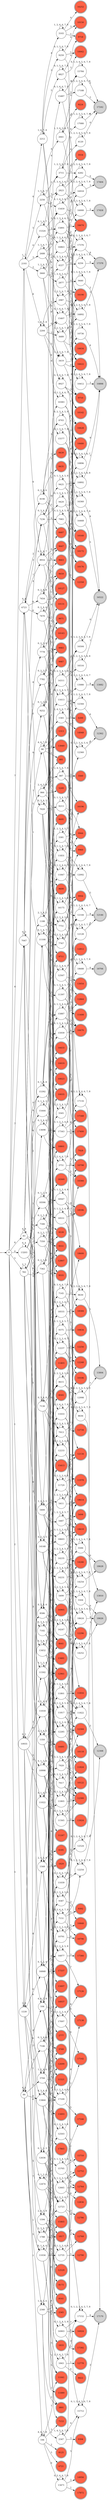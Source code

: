digraph finite_state_machine {
rankdir=LR;
size="800"
node [shape = doublecircle, style=filled, fillcolor = tomato]; 881;
node [shape = doublecircle, style=filled, fillcolor = tomato]; 1313;
node [shape = doublecircle, style=filled, fillcolor = tomato]; 1817;
node [shape = doublecircle, style=filled, fillcolor = tomato]; 1829;
node [shape = doublecircle, style=filled, fillcolor = tomato]; 1833;
node [shape = doublecircle, style=filled, fillcolor = tomato]; 2345;
node [shape = doublecircle, style=filled, fillcolor = tomato]; 2777;
node [shape = doublecircle, style=filled, fillcolor = tomato]; 3554;
node [shape = doublecircle, style=filled, fillcolor = tomato]; 3560;
node [shape = doublecircle, style=filled, fillcolor = tomato]; 3749;
node [shape = doublecircle, style=filled, fillcolor = tomato]; 3801;
node [shape = doublecircle, style=filled, fillcolor = tomato]; 5249;
node [shape = doublecircle, style=filled, fillcolor = tomato]; 5498;
node [shape = doublecircle, style=filled, fillcolor = tomato]; 6185;
node [shape = doublecircle, style=filled, fillcolor = tomato]; 6200;
node [shape = doublecircle, style=filled, fillcolor = tomato]; 6721;
node [shape = doublecircle, style=filled, fillcolor = tomato]; 7153;
node [shape = doublecircle, style=filled, fillcolor = tomato]; 7928;
node [shape = doublecircle, style=filled, fillcolor = tomato]; 8125;
node [shape = doublecircle, style=filled, fillcolor = tomato]; 8161;
node [shape = doublecircle, style=filled, fillcolor = tomato]; 8173;
node [shape = doublecircle, style=filled, fillcolor = tomato]; 8422;
node [shape = doublecircle, style=filled, fillcolor = tomato]; 8435;
node [shape = doublecircle, style=filled, fillcolor = tomato]; 8439;
node [shape = doublecircle, style=filled, fillcolor = tomato]; 8487;
node [shape = doublecircle, style=filled, fillcolor = tomato]; 8593;
node [shape = doublecircle, style=filled, fillcolor = tomato]; 8641;
node [shape = doublecircle, style=filled, fillcolor = tomato]; 9224;
node [shape = doublecircle, style=filled, fillcolor = tomato]; 9392;
node [shape = doublecircle, style=filled, fillcolor = tomato]; 9394;
node [shape = doublecircle, style=filled, fillcolor = tomato]; 9539;
node [shape = doublecircle, style=filled, fillcolor = tomato]; 9551;
node [shape = doublecircle, style=filled, fillcolor = tomato]; 9555;
node [shape = doublecircle, style=filled, fillcolor = tomato]; 9647;
node [shape = doublecircle, style=filled, fillcolor = tomato]; 9659;
node [shape = doublecircle, style=filled, fillcolor = tomato]; 9663;
node [shape = doublecircle, style=filled, fillcolor = tomato]; 9695;
node [shape = doublecircle, style=filled, fillcolor = tomato]; 9699;
node [shape = doublecircle, style=filled, fillcolor = tomato]; 9710;
node [shape = doublecircle, style=filled, fillcolor = tomato]; 9711;
node [shape = doublecircle, style=filled, fillcolor = tomato]; 9718;
node [shape = doublecircle, style=filled, fillcolor = tomato]; 9944;
node [shape = doublecircle, style=filled, fillcolor = tomato]; 9956;
node [shape = doublecircle, style=filled, fillcolor = tomato]; 9960;
node [shape = doublecircle, style=filled, fillcolor = tomato]; 9971;
node [shape = doublecircle, style=filled, fillcolor = tomato]; 9983;
node [shape = doublecircle, style=filled, fillcolor = tomato]; 9987;
node [shape = doublecircle, style=filled, fillcolor = tomato]; 10019;
node [shape = doublecircle, style=filled, fillcolor = tomato]; 10023;
node [shape = doublecircle, style=filled, fillcolor = tomato]; 10034;
node [shape = doublecircle, style=filled, fillcolor = tomato]; 10035;
node [shape = doublecircle, style=filled, fillcolor = tomato]; 10042;
node [shape = doublecircle, style=filled, fillcolor = tomato]; 10106;
node [shape = doublecircle, style=filled, fillcolor = tomato]; 10118;
node [shape = doublecircle, style=filled, fillcolor = tomato]; 10122;
node [shape = doublecircle, style=filled, fillcolor = tomato]; 10127;
node [shape = doublecircle, style=filled, fillcolor = tomato]; 10131;
node [shape = doublecircle, style=filled, fillcolor = tomato]; 10142;
node [shape = doublecircle, style=filled, fillcolor = tomato]; 10143;
node [shape = doublecircle, style=filled, fillcolor = tomato]; 10150;
node [shape = doublecircle, style=filled, fillcolor = tomato]; 10160;
node [shape = doublecircle, style=filled, fillcolor = tomato]; 10172;
node [shape = doublecircle, style=filled, fillcolor = tomato]; 10176;
node [shape = doublecircle, style=filled, fillcolor = tomato]; 10366;
node [shape = doublecircle, style=filled, fillcolor = tomato]; 10628;
node [shape = doublecircle, style=filled, fillcolor = tomato]; 10680;
node [shape = doublecircle, style=filled, fillcolor = tomato]; 10796;
node [shape = doublecircle, style=filled, fillcolor = tomato]; 10798;
node [shape = doublecircle, style=filled, fillcolor = tomato]; 10834;
node [shape = doublecircle, style=filled, fillcolor = tomato]; 10848;
node [shape = doublecircle, style=filled, fillcolor = lightgray]; 10898;
node [shape = doublecircle, style=filled, fillcolor = tomato]; 11041;
node [shape = doublecircle, style=filled, fillcolor = tomato]; 11089;
node [shape = doublecircle, style=filled, fillcolor = tomato]; 11247;
node [shape = doublecircle, style=filled, fillcolor = tomato]; 11403;
node [shape = doublecircle, style=filled, fillcolor = tomato]; 11408;
node [shape = doublecircle, style=filled, fillcolor = tomato]; 11521;
node [shape = doublecircle, style=filled, fillcolor = tomato]; 11816;
node [shape = doublecircle, style=filled, fillcolor = tomato]; 11824;
node [shape = doublecircle, style=filled, fillcolor = tomato]; 11978;
node [shape = doublecircle, style=filled, fillcolor = tomato]; 12134;
node [shape = doublecircle, style=filled, fillcolor = lightgray]; 12146;
node [shape = doublecircle, style=filled, fillcolor = tomato]; 12248;
node [shape = doublecircle, style=filled, fillcolor = tomato]; 12256;
node [shape = doublecircle, style=filled, fillcolor = tomato]; 12296;
node [shape = doublecircle, style=filled, fillcolor = tomato]; 12300;
node [shape = doublecircle, style=filled, fillcolor = tomato]; 12304;
node [shape = doublecircle, style=filled, fillcolor = lightgray]; 12308;
node [shape = doublecircle, style=filled, fillcolor = tomato]; 12358;
node [shape = doublecircle, style=filled, fillcolor = lightgray]; 12362;
node [shape = doublecircle, style=filled, fillcolor = tomato]; 12529;
node [shape = doublecircle, style=filled, fillcolor = tomato]; 12699;
node [shape = doublecircle, style=filled, fillcolor = tomato]; 12734;
node [shape = doublecircle, style=filled, fillcolor = tomato]; 12752;
node [shape = doublecircle, style=filled, fillcolor = tomato]; 12764;
node [shape = doublecircle, style=filled, fillcolor = tomato]; 12768;
node [shape = doublecircle, style=filled, fillcolor = tomato]; 12778;
node [shape = doublecircle, style=filled, fillcolor = tomato]; 12786;
node [shape = doublecircle, style=filled, fillcolor = tomato]; 12790;
node [shape = doublecircle, style=filled, fillcolor = tomato]; 12807;
node [shape = doublecircle, style=filled, fillcolor = tomato]; 12812;
node [shape = doublecircle, style=filled, fillcolor = tomato]; 12836;
node [shape = doublecircle, style=filled, fillcolor = tomato]; 12864;
node [shape = doublecircle, style=filled, fillcolor = tomato]; 12961;
node [shape = doublecircle, style=filled, fillcolor = lightgray]; 13004;
node [shape = doublecircle, style=filled, fillcolor = lightgray]; 13010;
node [shape = doublecircle, style=filled, fillcolor = tomato]; 13024;
node [shape = doublecircle, style=filled, fillcolor = tomato]; 13054;
node [shape = doublecircle, style=filled, fillcolor = lightgray]; 13082;
node [shape = doublecircle, style=filled, fillcolor = tomato]; 13481;
node [shape = doublecircle, style=filled, fillcolor = tomato]; 13493;
node [shape = doublecircle, style=filled, fillcolor = tomato]; 13497;
node [shape = doublecircle, style=filled, fillcolor = tomato]; 13949;
node [shape = doublecircle, style=filled, fillcolor = tomato]; 14246;
node [shape = doublecircle, style=filled, fillcolor = tomato]; 14433;
node [shape = doublecircle, style=filled, fillcolor = tomato]; 14481;
node [shape = doublecircle, style=filled, fillcolor = tomato]; 14937;
node [shape = doublecircle, style=filled, fillcolor = tomato]; 14948;
node [shape = doublecircle, style=filled, fillcolor = tomato]; 14956;
node [shape = doublecircle, style=filled, fillcolor = tomato]; 15413;
node [shape = doublecircle, style=filled, fillcolor = tomato]; 15465;
node [shape = doublecircle, style=filled, fillcolor = tomato]; 15710;
node [shape = doublecircle, style=filled, fillcolor = tomato]; 16190;
node [shape = doublecircle, style=filled, fillcolor = tomato]; 16196;
node [shape = doublecircle, style=filled, fillcolor = tomato]; 16252;
node [shape = doublecircle, style=filled, fillcolor = lightgray]; 16522;
node [shape = doublecircle, style=filled, fillcolor = tomato]; 16622;
node [shape = doublecircle, style=filled, fillcolor = tomato]; 16670;
node [shape = doublecircle, style=filled, fillcolor = tomato]; 16674;
node [shape = doublecircle, style=filled, fillcolor = tomato]; 16905;
node [shape = doublecircle, style=filled, fillcolor = tomato]; 16924;
node [shape = doublecircle, style=filled, fillcolor = tomato]; 17126;
node [shape = doublecircle, style=filled, fillcolor = tomato]; 17138;
node [shape = doublecircle, style=filled, fillcolor = tomato]; 17142;
node [shape = doublecircle, style=filled, fillcolor = tomato]; 17166;
node [shape = doublecircle, style=filled, fillcolor = lightgray]; 17170;
node [shape = doublecircle, style=filled, fillcolor = lightgray]; 17242;
node [shape = doublecircle, style=filled, fillcolor = tomato]; 17337;
node [shape = doublecircle, style=filled, fillcolor = tomato]; 17348;
node [shape = doublecircle, style=filled, fillcolor = tomato]; 17366;
node [shape = doublecircle, style=filled, fillcolor = lightgray]; 17378;
node [shape = doublecircle, style=filled, fillcolor = tomato]; 17392;
node [shape = doublecircle, style=filled, fillcolor = tomato]; 17400;
node [shape = doublecircle, style=filled, fillcolor = lightgray]; 17404;
node [shape = doublecircle, style=filled, fillcolor = lightgray]; 17458;
node [shape = doublecircle, style=filled, fillcolor = tomato]; 17865;
node [shape = doublecircle, style=filled, fillcolor = tomato]; 17872;
node [shape = doublecircle, style=filled, fillcolor = tomato]; 18369;
node [shape = doublecircle, style=filled, fillcolor = tomato]; 18584;
node [shape = doublecircle, style=filled, fillcolor = tomato]; 18596;
node [shape = doublecircle, style=filled, fillcolor = tomato]; 18600;
node [shape = doublecircle, style=filled, fillcolor = tomato]; 18614;
node [shape = doublecircle, style=filled, fillcolor = tomato]; 18618;
node [shape = doublecircle, style=filled, fillcolor = lightgray]; 18626;
node [shape = doublecircle, style=filled, fillcolor = lightgray]; 18628;
node [shape = doublecircle, style=filled, fillcolor = lightgray]; 18706;
node [shape = doublecircle, style=filled, fillcolor = tomato]; 18801;
node [shape = point ]; qi;
node [shape = circle style=filled, fillcolor = white];
qi -> 0;
0 -> 13203 [ label = "0" ];
0 -> 10935 [ label = "1" ];
0 -> 1539 [ label = "2" ];
0 -> 7047 [ label = "3" ];
0 -> 6723 [ label = "4" ];
0 -> 783 [ label = "5" ];
0 -> 99 [ label = "6" ];
0 -> 2193 [ label = "7" ];
0 -> 83 [ label = "8" ];
83 -> 15392 [ label = "0" ];
83 -> 11018 [ label = "1" ];
83 -> 1568 [ label = "2" ];
83 -> 7130 [ label = "3" ];
83 -> 866 [ label = "5" ];
83 -> 104 [ label = "6" ];
83 -> 98 [ label = "7" ];
98 -> 13949 [ label = "0" ];
98 -> 11033 [ label = "1" ];
98 -> 1583 [ label = "2" ];
98 -> 1313 [ label = "3" ];
98 -> 881 [ label = "5" ];
99 -> 13464 [ label = "0" ];
99 -> 11034 [ label = "1" ];
99 -> 3744 [ label = "2" ];
99 -> 7146 [ label = "3" ];
99 -> 2340 [ label = "5" ];
99 -> 106 [ label = "7" ];
99 -> 104 [ label = "8" ];
104 -> 15413 [ label = "0" ];
104 -> 11039 [ label = "1" ];
104 -> 3749 [ label = "2" ];
104 -> 2777 [ label = "3" ];
104 -> 2345 [ label = "5" ];
106 -> 13471 [ label = "0" ];
106 -> 11041 [ label = "1" ];
106 -> 8125 [ label = "2" ];
106 -> 7153 [ label = "3" ];
106 -> 6721 [ label = "5" ];
783 -> 14148 [ label = "0" ];
783 -> 5400 [ label = "1" ];
783 -> 1350 [ label = "3" ];
783 -> 1188 [ label = "4" ];
783 -> 7362 [ label = "6" ];
783 -> 7350 [ label = "7" ];
783 -> 7346 [ label = "8" ];
866 -> 16175 [ label = "0" ];
866 -> 5249 [ label = "1" ];
866 -> 7913 [ label = "3" ];
866 -> 887 [ label = "6" ];
866 -> 881 [ label = "7" ];
887 -> 16196 [ label = "0" ];
887 -> 11822 [ label = "1" ];
887 -> 3560 [ label = "3" ];
1188 -> 14311 [ label = "0" ];
1188 -> 5565 [ label = "1" ];
1188 -> 7767 [ label = "6" ];
1188 -> 3381 [ label = "7" ];
1188 -> 7751 [ label = "8" ];
1350 -> 14481 [ label = "0" ];
1350 -> 12285 [ label = "1" ];
1350 -> 7929 [ label = "6" ];
1350 -> 7917 [ label = "7" ];
1350 -> 7913 [ label = "8" ];
1539 -> 16848 [ label = "0" ];
1539 -> 12474 [ label = "1" ];
1539 -> 8586 [ label = "3" ];
1539 -> 1594 [ label = "5" ];
1539 -> 3744 [ label = "6" ];
1539 -> 1788 [ label = "7" ];
1539 -> 1568 [ label = "8" ];
1568 -> 16877 [ label = "0" ];
1568 -> 6185 [ label = "1" ];
1568 -> 8615 [ label = "3" ];
1568 -> 1829 [ label = "6" ];
1568 -> 1817 [ label = "7" ];
1583 -> 14948 [ label = "0" ];
1583 -> 6200 [ label = "1" ];
1583 -> 8630 [ label = "3" ];
1594 -> 16903 [ label = "0" ];
1594 -> 12529 [ label = "1" ];
1594 -> 8641 [ label = "3" ];
1594 -> 8173 [ label = "6" ];
1594 -> 8161 [ label = "7" ];
1788 -> 14937 [ label = "0" ];
1788 -> 12723 [ label = "1" ];
1788 -> 1843 [ label = "5" ];
1788 -> 1833 [ label = "6" ];
1788 -> 1817 [ label = "8" ];
1843 -> 17152 [ label = "0" ];
1843 -> 12778 [ label = "1" ];
1843 -> 8422 [ label = "6" ];
2193 -> 15324 [ label = "0" ];
2193 -> 3660 [ label = "2" ];
2193 -> 2688 [ label = "3" ];
2193 -> 8916 [ label = "4" ];
2193 -> 2256 [ label = "5" ];
2193 -> 2212 [ label = "6" ];
2193 -> 2204 [ label = "8" ];
2204 -> 15407 [ label = "0" ];
2204 -> 3689 [ label = "2" ];
2204 -> 3419 [ label = "3" ];
2204 -> 8927 [ label = "4" ];
2204 -> 2987 [ label = "5" ];
2212 -> 15577 [ label = "0" ];
2212 -> 3751 [ label = "2" ];
2212 -> 9259 [ label = "3" ];
2212 -> 3103 [ label = "4" ];
2212 -> 8827 [ label = "5" ];
2256 -> 15459 [ label = "0" ];
2256 -> 3715 [ label = "2" ];
2256 -> 2823 [ label = "3" ];
2256 -> 2661 [ label = "4" ];
2256 -> 2987 [ label = "8" ];
2340 -> 15465 [ label = "0" ];
2340 -> 3801 [ label = "2" ];
2340 -> 9387 [ label = "3" ];
2340 -> 2347 [ label = "7" ];
2340 -> 2345 [ label = "8" ];
2347 -> 15712 [ label = "0" ];
2347 -> 10366 [ label = "2" ];
2347 -> 9394 [ label = "3" ];
2661 -> 15784 [ label = "0" ];
2661 -> 10680 [ label = "2" ];
2661 -> 9224 [ label = "8" ];
2688 -> 15891 [ label = "0" ];
2688 -> 4227 [ label = "2" ];
2688 -> 2877 [ label = "4" ];
2688 -> 2823 [ label = "5" ];
2688 -> 3419 [ label = "8" ];
2823 -> 16674 [ label = "0" ];
2823 -> 4282 [ label = "2" ];
2823 -> 3554 [ label = "8" ];
2877 -> 16000 [ label = "0" ];
2877 -> 10896 [ label = "2" ];
2877 -> 9440 [ label = "8" ];
2987 -> 16190 [ label = "0" ];
2987 -> 10034 [ label = "3" ];
2987 -> 9710 [ label = "4" ];
3103 -> 16252 [ label = "0" ];
3103 -> 10150 [ label = "3" ];
3103 -> 9718 [ label = "5" ];
3381 -> 16504 [ label = "0" ];
3381 -> 9960 [ label = "6" ];
3381 -> 9944 [ label = "8" ];
3419 -> 16622 [ label = "0" ];
3419 -> 10142 [ label = "4" ];
3419 -> 10034 [ label = "5" ];
3660 -> 16863 [ label = "0" ];
3660 -> 4227 [ label = "3" ];
3660 -> 10383 [ label = "4" ];
3660 -> 3715 [ label = "5" ];
3660 -> 3689 [ label = "8" ];
3689 -> 16892 [ label = "0" ];
3689 -> 10736 [ label = "3" ];
3689 -> 10412 [ label = "4" ];
3715 -> 17080 [ label = "0" ];
3715 -> 4282 [ label = "3" ];
3715 -> 4120 [ label = "4" ];
3744 -> 17109 [ label = "0" ];
3744 -> 10791 [ label = "3" ];
3744 -> 3801 [ label = "5" ];
3744 -> 3751 [ label = "7" ];
3744 -> 3749 [ label = "8" ];
3751 -> 17116 [ label = "0" ];
3751 -> 10798 [ label = "3" ];
3751 -> 10366 [ label = "5" ];
4120 -> 17242 [ label = "0" ];
4227 -> 17376 [ label = "0" ];
4227 -> 4282 [ label = "5" ];
4227 -> 4256 [ label = "8" ];
4256 -> 17378 [ label = "0" ];
4282 -> 17404 [ label = "0" ];
5400 -> 18603 [ label = "0" ];
5400 -> 5565 [ label = "4" ];
5400 -> 5499 [ label = "6" ];
5400 -> 5487 [ label = "7" ];
5400 -> 5411 [ label = "8" ];
5411 -> 18614 [ label = "0" ];
5411 -> 12134 [ label = "4" ];
5411 -> 11978 [ label = "7" ];
5487 -> 18618 [ label = "0" ];
5487 -> 5506 [ label = "6" ];
5487 -> 5498 [ label = "8" ];
5499 -> 18624 [ label = "0" ];
5499 -> 5506 [ label = "7" ];
5499 -> 5504 [ label = "8" ];
5504 -> 18626 [ label = "0" ];
5506 -> 18628 [ label = "0" ];
5565 -> 18688 [ label = "0" ];
5565 -> 12144 [ label = "6" ];
5565 -> 12128 [ label = "8" ];
6723 -> 11100 [ label = "1" ];
6723 -> 8190 [ label = "2" ];
6723 -> 7236 [ label = "3" ];
6723 -> 7020 [ label = "5" ];
6723 -> 7470 [ label = "6" ];
6723 -> 8916 [ label = "7" ];
6723 -> 7454 [ label = "8" ];
7020 -> 11403 [ label = "1" ];
7020 -> 8487 [ label = "2" ];
7020 -> 7767 [ label = "6" ];
7020 -> 9213 [ label = "7" ];
7020 -> 7751 [ label = "8" ];
7047 -> 11502 [ label = "1" ];
7047 -> 8586 [ label = "2" ];
7047 -> 7236 [ label = "4" ];
7047 -> 7182 [ label = "5" ];
7047 -> 9252 [ label = "6" ];
7047 -> 7782 [ label = "7" ];
7047 -> 7778 [ label = "8" ];
7130 -> 12233 [ label = "1" ];
7130 -> 8615 [ label = "2" ];
7130 -> 7913 [ label = "5" ];
7130 -> 7151 [ label = "6" ];
7130 -> 7145 [ label = "7" ];
7145 -> 12248 [ label = "1" ];
7145 -> 8630 [ label = "2" ];
7145 -> 7928 [ label = "5" ];
7146 -> 11521 [ label = "1" ];
7146 -> 10791 [ label = "2" ];
7146 -> 9387 [ label = "5" ];
7146 -> 7153 [ label = "7" ];
7146 -> 7151 [ label = "8" ];
7151 -> 12254 [ label = "1" ];
7151 -> 10796 [ label = "2" ];
7151 -> 9392 [ label = "5" ];
7182 -> 12285 [ label = "1" ];
7182 -> 8641 [ label = "2" ];
7182 -> 9387 [ label = "6" ];
7182 -> 9375 [ label = "7" ];
7182 -> 7913 [ label = "8" ];
7236 -> 11613 [ label = "1" ];
7236 -> 8703 [ label = "2" ];
7236 -> 7983 [ label = "6" ];
7236 -> 9429 [ label = "7" ];
7236 -> 9425 [ label = "8" ];
7346 -> 11729 [ label = "1" ];
7346 -> 10019 [ label = "3" ];
7346 -> 9695 [ label = "4" ];
7346 -> 9551 [ label = "6" ];
7346 -> 9539 [ label = "7" ];
7350 -> 11805 [ label = "1" ];
7350 -> 10023 [ label = "3" ];
7350 -> 9699 [ label = "4" ];
7350 -> 9555 [ label = "6" ];
7350 -> 9539 [ label = "8" ];
7362 -> 11817 [ label = "1" ];
7362 -> 10035 [ label = "3" ];
7362 -> 9711 [ label = "4" ];
7362 -> 9555 [ label = "7" ];
7362 -> 9551 [ label = "8" ];
7454 -> 11831 [ label = "1" ];
7454 -> 10127 [ label = "3" ];
7454 -> 9695 [ label = "5" ];
7454 -> 9659 [ label = "6" ];
7454 -> 9647 [ label = "7" ];
7470 -> 11847 [ label = "1" ];
7470 -> 10143 [ label = "3" ];
7470 -> 9711 [ label = "5" ];
7470 -> 9663 [ label = "7" ];
7470 -> 9659 [ label = "8" ];
7751 -> 12134 [ label = "1" ];
7751 -> 9956 [ label = "6" ];
7751 -> 9944 [ label = "7" ];
7767 -> 12144 [ label = "1" ];
7767 -> 9960 [ label = "7" ];
7767 -> 9956 [ label = "8" ];
7778 -> 12233 [ label = "1" ];
7778 -> 10127 [ label = "4" ];
7778 -> 10019 [ label = "5" ];
7778 -> 9983 [ label = "6" ];
7778 -> 9971 [ label = "7" ];
7782 -> 12237 [ label = "1" ];
7782 -> 10131 [ label = "4" ];
7782 -> 10023 [ label = "5" ];
7782 -> 9987 [ label = "6" ];
7782 -> 9971 [ label = "8" ];
7913 -> 12296 [ label = "1" ];
7913 -> 10118 [ label = "6" ];
7913 -> 10106 [ label = "7" ];
7917 -> 12300 [ label = "1" ];
7917 -> 10122 [ label = "6" ];
7917 -> 10106 [ label = "8" ];
7929 -> 12304 [ label = "1" ];
7929 -> 10122 [ label = "7" ];
7929 -> 10118 [ label = "8" ];
7983 -> 12358 [ label = "1" ];
7983 -> 10176 [ label = "7" ];
7983 -> 10172 [ label = "8" ];
8190 -> 12807 [ label = "1" ];
8190 -> 8703 [ label = "3" ];
8190 -> 8487 [ label = "5" ];
8190 -> 8439 [ label = "7" ];
8190 -> 8435 [ label = "8" ];
8586 -> 12961 [ label = "1" ];
8586 -> 8641 [ label = "5" ];
8586 -> 10791 [ label = "6" ];
8586 -> 8593 [ label = "7" ];
8586 -> 8615 [ label = "8" ];
8615 -> 12998 [ label = "1" ];
8615 -> 8636 [ label = "6" ];
8615 -> 8630 [ label = "7" ];
8630 -> 13004 [ label = "1" ];
8636 -> 13010 [ label = "1" ];
8703 -> 13080 [ label = "1" ];
8703 -> 10896 [ label = "7" ];
8703 -> 10892 [ label = "8" ];
8827 -> 10366 [ label = "2" ];
8827 -> 10042 [ label = "3" ];
8827 -> 9718 [ label = "4" ];
8916 -> 10383 [ label = "2" ];
8916 -> 10131 [ label = "3" ];
8916 -> 9699 [ label = "5" ];
8916 -> 9663 [ label = "6" ];
8916 -> 9647 [ label = "8" ];
8927 -> 10628 [ label = "2" ];
8927 -> 10142 [ label = "3" ];
8927 -> 9710 [ label = "5" ];
9213 -> 10680 [ label = "2" ];
9213 -> 9960 [ label = "6" ];
9213 -> 9944 [ label = "8" ];
9252 -> 10791 [ label = "2" ];
9252 -> 10143 [ label = "4" ];
9252 -> 10035 [ label = "5" ];
9252 -> 9987 [ label = "7" ];
9252 -> 9983 [ label = "8" ];
9259 -> 10798 [ label = "2" ];
9259 -> 10150 [ label = "4" ];
9259 -> 10042 [ label = "5" ];
9375 -> 10834 [ label = "2" ];
9375 -> 10122 [ label = "6" ];
9375 -> 10106 [ label = "8" ];
9387 -> 10848 [ label = "2" ];
9387 -> 10122 [ label = "7" ];
9387 -> 10118 [ label = "8" ];
9425 -> 10892 [ label = "2" ];
9425 -> 10172 [ label = "6" ];
9425 -> 10160 [ label = "7" ];
9429 -> 10896 [ label = "2" ];
9429 -> 10176 [ label = "6" ];
9429 -> 10160 [ label = "8" ];
9440 -> 10898 [ label = "2" ];
10383 -> 10896 [ label = "3" ];
10383 -> 10680 [ label = "5" ];
10383 -> 10628 [ label = "8" ];
10412 -> 10898 [ label = "3" ];
10736 -> 10898 [ label = "4" ];
10791 -> 10848 [ label = "5" ];
10791 -> 10798 [ label = "7" ];
10791 -> 10796 [ label = "8" ];
10892 -> 10898 [ label = "7" ];
10896 -> 10898 [ label = "8" ];
10935 -> 12636 [ label = "2" ];
10935 -> 11502 [ label = "3" ];
10935 -> 11100 [ label = "4" ];
10935 -> 10998 [ label = "5" ];
10935 -> 11034 [ label = "6" ];
10935 -> 11022 [ label = "7" ];
10935 -> 11018 [ label = "8" ];
10998 -> 12699 [ label = "2" ];
10998 -> 11565 [ label = "3" ];
10998 -> 11403 [ label = "4" ];
10998 -> 11247 [ label = "7" ];
10998 -> 11729 [ label = "8" ];
11018 -> 12503 [ label = "2" ];
11018 -> 12233 [ label = "3" ];
11018 -> 11801 [ label = "5" ];
11018 -> 11039 [ label = "6" ];
11018 -> 11033 [ label = "7" ];
11022 -> 12723 [ label = "2" ];
11022 -> 12237 [ label = "3" ];
11022 -> 11805 [ label = "5" ];
11022 -> 11041 [ label = "6" ];
11022 -> 11033 [ label = "8" ];
11033 -> 12734 [ label = "2" ];
11033 -> 12248 [ label = "3" ];
11033 -> 11816 [ label = "5" ];
11034 -> 12735 [ label = "2" ];
11034 -> 11521 [ label = "3" ];
11034 -> 11089 [ label = "5" ];
11034 -> 11041 [ label = "7" ];
11034 -> 11039 [ label = "8" ];
11039 -> 12524 [ label = "2" ];
11039 -> 12254 [ label = "3" ];
11039 -> 11822 [ label = "5" ];
11100 -> 12567 [ label = "2" ];
11100 -> 11613 [ label = "3" ];
11100 -> 11397 [ label = "5" ];
11100 -> 11847 [ label = "6" ];
11100 -> 11831 [ label = "8" ];
11397 -> 12864 [ label = "2" ];
11397 -> 12144 [ label = "6" ];
11397 -> 11408 [ label = "8" ];
11502 -> 12961 [ label = "2" ];
11502 -> 12285 [ label = "5" ];
11502 -> 11521 [ label = "6" ];
11502 -> 12237 [ label = "7" ];
11502 -> 12233 [ label = "8" ];
11565 -> 13024 [ label = "2" ];
11565 -> 12300 [ label = "7" ];
11565 -> 12296 [ label = "8" ];
11613 -> 13080 [ label = "2" ];
11613 -> 12360 [ label = "6" ];
11613 -> 12344 [ label = "8" ];
11729 -> 12296 [ label = "3" ];
11729 -> 12134 [ label = "4" ];
11729 -> 11978 [ label = "7" ];
11801 -> 12296 [ label = "3" ];
11801 -> 11822 [ label = "6" ];
11801 -> 11816 [ label = "7" ];
11805 -> 12300 [ label = "3" ];
11805 -> 11824 [ label = "6" ];
11805 -> 11816 [ label = "8" ];
11817 -> 12304 [ label = "3" ];
11817 -> 11824 [ label = "7" ];
11817 -> 11822 [ label = "8" ];
11822 -> 12308 [ label = "3" ];
11831 -> 12344 [ label = "3" ];
11831 -> 12128 [ label = "5" ];
11831 -> 12092 [ label = "6" ];
11847 -> 12360 [ label = "3" ];
11847 -> 12144 [ label = "5" ];
11847 -> 12092 [ label = "8" ];
12092 -> 12146 [ label = "5" ];
12128 -> 12146 [ label = "6" ];
12144 -> 12146 [ label = "8" ];
12233 -> 12296 [ label = "5" ];
12233 -> 12254 [ label = "6" ];
12233 -> 12248 [ label = "7" ];
12237 -> 12300 [ label = "5" ];
12237 -> 12256 [ label = "6" ];
12237 -> 12248 [ label = "8" ];
12254 -> 12308 [ label = "5" ];
12285 -> 12304 [ label = "6" ];
12285 -> 12300 [ label = "7" ];
12285 -> 12296 [ label = "8" ];
12344 -> 12362 [ label = "6" ];
12360 -> 12362 [ label = "8" ];
12474 -> 12961 [ label = "3" ];
12474 -> 12529 [ label = "5" ];
12474 -> 12735 [ label = "6" ];
12474 -> 12723 [ label = "7" ];
12474 -> 12503 [ label = "8" ];
12503 -> 12998 [ label = "3" ];
12503 -> 12764 [ label = "6" ];
12503 -> 12752 [ label = "7" ];
12524 -> 13010 [ label = "3" ];
12567 -> 13054 [ label = "3" ];
12567 -> 12864 [ label = "5" ];
12567 -> 12812 [ label = "8" ];
12636 -> 12807 [ label = "4" ];
12636 -> 12699 [ label = "5" ];
12636 -> 12735 [ label = "6" ];
12636 -> 12723 [ label = "7" ];
12636 -> 12665 [ label = "8" ];
12665 -> 12836 [ label = "4" ];
12665 -> 12764 [ label = "6" ];
12665 -> 12752 [ label = "7" ];
12723 -> 12786 [ label = "5" ];
12723 -> 12768 [ label = "6" ];
12723 -> 12752 [ label = "8" ];
12735 -> 12790 [ label = "5" ];
12735 -> 12768 [ label = "7" ];
12735 -> 12764 [ label = "8" ];
12998 -> 13004 [ label = "7" ];
13080 -> 13082 [ label = "8" ];
13203 -> 18306 [ label = "1" ];
13203 -> 16848 [ label = "2" ];
13203 -> 13698 [ label = "3" ];
13203 -> 15444 [ label = "5" ];
13203 -> 13464 [ label = "6" ];
13203 -> 13452 [ label = "7" ];
13203 -> 15392 [ label = "8" ];
13452 -> 18555 [ label = "1" ];
13452 -> 14937 [ label = "2" ];
13452 -> 14235 [ label = "5" ];
13452 -> 13497 [ label = "6" ];
13452 -> 13481 [ label = "8" ];
13464 -> 17865 [ label = "1" ];
13464 -> 17109 [ label = "2" ];
13464 -> 15705 [ label = "5" ];
13464 -> 13497 [ label = "7" ];
13464 -> 13493 [ label = "8" ];
13471 -> 17872 [ label = "1" ];
13471 -> 14956 [ label = "2" ];
13471 -> 15712 [ label = "5" ];
13698 -> 18801 [ label = "1" ];
13698 -> 17343 [ label = "2" ];
13698 -> 15939 [ label = "5" ];
13698 -> 14433 [ label = "7" ];
13698 -> 15887 [ label = "8" ];
14148 -> 18603 [ label = "1" ];
14148 -> 14311 [ label = "4" ];
14148 -> 14247 [ label = "6" ];
14148 -> 14235 [ label = "7" ];
14148 -> 14231 [ label = "8" ];
14231 -> 18614 [ label = "1" ];
14231 -> 14252 [ label = "6" ];
14231 -> 14246 [ label = "7" ];
14235 -> 18618 [ label = "1" ];
14235 -> 14254 [ label = "6" ];
14235 -> 14246 [ label = "8" ];
14247 -> 18624 [ label = "1" ];
14247 -> 14254 [ label = "7" ];
14247 -> 14252 [ label = "8" ];
14252 -> 18626 [ label = "1" ];
14254 -> 18628 [ label = "1" ];
14311 -> 18688 [ label = "1" ];
14311 -> 16516 [ label = "6" ];
14311 -> 16504 [ label = "7" ];
15324 -> 16863 [ label = "2" ];
15324 -> 15891 [ label = "3" ];
15324 -> 15487 [ label = "4" ];
15324 -> 15459 [ label = "5" ];
15324 -> 15407 [ label = "8" ];
15392 -> 16877 [ label = "2" ];
15392 -> 15887 [ label = "3" ];
15392 -> 16175 [ label = "5" ];
15392 -> 15413 [ label = "6" ];
15392 -> 15407 [ label = "7" ];
15407 -> 16892 [ label = "2" ];
15407 -> 16622 [ label = "3" ];
15407 -> 16190 [ label = "5" ];
15444 -> 16905 [ label = "2" ];
15444 -> 15939 [ label = "3" ];
15444 -> 15465 [ label = "6" ];
15444 -> 15459 [ label = "7" ];
15444 -> 16175 [ label = "8" ];
15459 -> 16918 [ label = "2" ];
15459 -> 16674 [ label = "3" ];
15459 -> 16190 [ label = "8" ];
15487 -> 17188 [ label = "2" ];
15487 -> 16000 [ label = "3" ];
15487 -> 15784 [ label = "5" ];
15577 -> 17116 [ label = "2" ];
15577 -> 16468 [ label = "4" ];
15577 -> 16360 [ label = "5" ];
15705 -> 17166 [ label = "2" ];
15705 -> 15712 [ label = "7" ];
15705 -> 15710 [ label = "8" ];
15712 -> 17170 [ label = "2" ];
15784 -> 17242 [ label = "2" ];
15887 -> 17348 [ label = "2" ];
15887 -> 16670 [ label = "5" ];
15887 -> 16622 [ label = "7" ];
15891 -> 17376 [ label = "2" ];
15891 -> 16674 [ label = "5" ];
15891 -> 16622 [ label = "8" ];
15939 -> 17400 [ label = "2" ];
15939 -> 16674 [ label = "7" ];
15939 -> 16670 [ label = "8" ];
16000 -> 17458 [ label = "2" ];
16175 -> 16670 [ label = "3" ];
16175 -> 16196 [ label = "6" ];
16175 -> 16190 [ label = "7" ];
16360 -> 16522 [ label = "4" ];
16468 -> 16522 [ label = "5" ];
16504 -> 16522 [ label = "6" ];
16516 -> 16522 [ label = "7" ];
16848 -> 17337 [ label = "3" ];
16848 -> 16905 [ label = "5" ];
16848 -> 17109 [ label = "6" ];
16848 -> 17097 [ label = "7" ];
16848 -> 16877 [ label = "8" ];
16863 -> 17376 [ label = "3" ];
16863 -> 16918 [ label = "5" ];
16863 -> 16892 [ label = "8" ];
16877 -> 17366 [ label = "3" ];
16877 -> 17138 [ label = "6" ];
16877 -> 17126 [ label = "7" ];
16892 -> 17378 [ label = "3" ];
16903 -> 17392 [ label = "3" ];
16903 -> 16924 [ label = "6" ];
16903 -> 17152 [ label = "7" ];
16918 -> 17404 [ label = "3" ];
17080 -> 17242 [ label = "4" ];
17097 -> 17152 [ label = "5" ];
17097 -> 17142 [ label = "6" ];
17097 -> 17126 [ label = "8" ];
17109 -> 17166 [ label = "5" ];
17109 -> 17142 [ label = "7" ];
17109 -> 17138 [ label = "8" ];
17116 -> 17170 [ label = "5" ];
17152 -> 17170 [ label = "6" ];
17188 -> 17242 [ label = "5" ];
17343 -> 17400 [ label = "5" ];
17343 -> 17376 [ label = "7" ];
17343 -> 17348 [ label = "8" ];
17376 -> 17378 [ label = "8" ];
18306 -> 18801 [ label = "3" ];
18306 -> 18369 [ label = "5" ];
18306 -> 18567 [ label = "6" ];
18306 -> 18555 [ label = "7" ];
18306 -> 18551 [ label = "8" ];
18551 -> 18614 [ label = "5" ];
18551 -> 18596 [ label = "6" ];
18551 -> 18584 [ label = "7" ];
18555 -> 18618 [ label = "5" ];
18555 -> 18600 [ label = "6" ];
18555 -> 18584 [ label = "8" ];
18567 -> 18624 [ label = "5" ];
18567 -> 18600 [ label = "7" ];
18567 -> 18596 [ label = "8" ];
18603 -> 18624 [ label = "6" ];
18603 -> 18618 [ label = "7" ];
18603 -> 18614 [ label = "8" ];
18624 -> 18626 [ label = "8" ];
18688 -> 18706 [ label = "6" ];
83 -> 83 [ label = "4, 8" ];
98 -> 98 [ label = "4, 6, 7, 8" ];
99 -> 99 [ label = "4, 6" ];
104 -> 104 [ label = "4, 6, 7, 8" ];
106 -> 106 [ label = "4, 6, 7, 8" ];
783 -> 783 [ label = "2, 5" ];
866 -> 866 [ label = "2, 4, 5, 8" ];
887 -> 887 [ label = "2, 4, 5, 6, 7, 8" ];
1188 -> 1188 [ label = "2, 3, 4, 5" ];
1350 -> 1350 [ label = "2, 3, 4, 5" ];
1539 -> 1539 [ label = "2, 4" ];
1568 -> 1568 [ label = "2, 4, 5, 8" ];
1583 -> 1583 [ label = "2, 4, 5, 6, 7, 8" ];
1594 -> 1594 [ label = "2, 4, 5, 8" ];
1788 -> 1788 [ label = "2, 3, 4, 7" ];
1843 -> 1843 [ label = "2, 3, 4, 5, 7, 8" ];
2193 -> 2193 [ label = "1, 7" ];
2204 -> 2204 [ label = "1, 6, 7, 8" ];
2212 -> 2212 [ label = "1, 6, 7, 8" ];
2256 -> 2256 [ label = "1, 5, 6, 7" ];
2340 -> 2340 [ label = "1, 4, 5, 6" ];
2347 -> 2347 [ label = "1, 4, 5, 6, 7, 8" ];
2661 -> 2661 [ label = "1, 3, 4, 5, 6, 7" ];
2688 -> 2688 [ label = "1, 3, 6, 7" ];
2823 -> 2823 [ label = "1, 3, 4, 5, 6, 7" ];
2877 -> 2877 [ label = "1, 3, 4, 5, 6, 7" ];
2987 -> 2987 [ label = "1, 2, 5, 6, 7, 8" ];
3103 -> 3103 [ label = "1, 2, 4, 6, 7, 8" ];
3381 -> 3381 [ label = "1, 2, 3, 4, 5, 7" ];
3419 -> 3419 [ label = "1, 2, 3, 6, 7, 8" ];
3660 -> 3660 [ label = "1, 2, 6, 7" ];
3689 -> 3689 [ label = "1, 2, 5, 6, 7, 8" ];
3715 -> 3715 [ label = "1, 2, 5, 6, 7, 8" ];
3744 -> 3744 [ label = "1, 2, 4, 6" ];
3751 -> 3751 [ label = "1, 2, 4, 6, 7, 8" ];
4120 -> 4120 [ label = "1, 2, 3, 4, 5, 6, 7, 8" ];
4227 -> 4227 [ label = "1, 2, 3, 4, 6, 7" ];
4256 -> 4256 [ label = "1, 2, 3, 4, 5, 6, 7, 8" ];
4282 -> 4282 [ label = "1, 2, 3, 4, 5, 6, 7, 8" ];
5400 -> 5400 [ label = "1, 2, 3, 5" ];
5411 -> 5411 [ label = "1, 2, 3, 5, 6, 8" ];
5487 -> 5487 [ label = "1, 2, 3, 4, 5, 7" ];
5499 -> 5499 [ label = "1, 2, 3, 4, 5, 6" ];
5504 -> 5504 [ label = "1, 2, 3, 4, 5, 6, 7, 8" ];
5506 -> 5506 [ label = "1, 2, 3, 4, 5, 6, 7, 8" ];
5565 -> 5565 [ label = "1, 2, 3, 4, 5, 7" ];
6723 -> 6723 [ label = "0, 4" ];
7020 -> 7020 [ label = "0, 3, 4, 5" ];
7047 -> 7047 [ label = "0, 3" ];
7130 -> 7130 [ label = "0, 3, 4, 8" ];
7145 -> 7145 [ label = "0, 3, 4, 6, 7, 8" ];
7146 -> 7146 [ label = "0, 3, 4, 6" ];
7151 -> 7151 [ label = "0, 3, 4, 6, 7, 8" ];
7182 -> 7182 [ label = "0, 3, 4, 5" ];
7236 -> 7236 [ label = "0, 3, 4, 5" ];
7346 -> 7346 [ label = "0, 2, 5, 8" ];
7350 -> 7350 [ label = "0, 2, 5, 7" ];
7362 -> 7362 [ label = "0, 2, 5, 6" ];
7454 -> 7454 [ label = "0, 2, 4, 8" ];
7470 -> 7470 [ label = "0, 2, 4, 6" ];
7751 -> 7751 [ label = "0, 2, 3, 4, 5, 8" ];
7767 -> 7767 [ label = "0, 2, 3, 4, 5, 6" ];
7778 -> 7778 [ label = "0, 2, 3, 8" ];
7782 -> 7782 [ label = "0, 2, 3, 7" ];
7913 -> 7913 [ label = "0, 2, 3, 4, 5, 8" ];
7917 -> 7917 [ label = "0, 2, 3, 4, 5, 7" ];
7929 -> 7929 [ label = "0, 2, 3, 4, 5, 6" ];
7983 -> 7983 [ label = "0, 2, 3, 4, 5, 6" ];
8190 -> 8190 [ label = "0, 2, 4, 6" ];
8586 -> 8586 [ label = "0, 2, 3, 4" ];
8615 -> 8615 [ label = "0, 2, 3, 4, 5, 8" ];
8630 -> 8630 [ label = "0, 2, 3, 4, 5, 6, 7, 8" ];
8636 -> 8636 [ label = "0, 2, 3, 4, 5, 6, 7, 8" ];
8703 -> 8703 [ label = "0, 2, 3, 4, 5, 6" ];
8827 -> 8827 [ label = "0, 1, 5, 6, 7, 8" ];
8916 -> 8916 [ label = "0, 1, 4, 7" ];
8927 -> 8927 [ label = "0, 1, 4, 6, 7, 8" ];
9213 -> 9213 [ label = "0, 1, 3, 4, 5, 7" ];
9252 -> 9252 [ label = "0, 1, 3, 6" ];
9259 -> 9259 [ label = "0, 1, 3, 6, 7, 8" ];
9375 -> 9375 [ label = "0, 1, 3, 4, 5, 7" ];
9387 -> 9387 [ label = "0, 1, 3, 4, 5, 6" ];
9425 -> 9425 [ label = "0, 1, 3, 4, 5, 8" ];
9429 -> 9429 [ label = "0, 1, 3, 4, 5, 7" ];
9440 -> 9440 [ label = "0, 1, 3, 4, 5, 6, 7, 8" ];
10383 -> 10383 [ label = "0, 1, 2, 4, 6, 7" ];
10412 -> 10412 [ label = "0, 1, 2, 4, 5, 6, 7, 8" ];
10736 -> 10736 [ label = "0, 1, 2, 3, 5, 6, 7, 8" ];
10791 -> 10791 [ label = "0, 1, 2, 3, 4, 6" ];
10892 -> 10892 [ label = "0, 1, 2, 3, 4, 5, 6, 8" ];
10896 -> 10896 [ label = "0, 1, 2, 3, 4, 5, 6, 7" ];
10935 -> 10935 [ label = "0, 1" ];
10998 -> 10998 [ label = "0, 1, 5, 6" ];
11018 -> 11018 [ label = "0, 1, 4, 8" ];
11022 -> 11022 [ label = "0, 1, 4, 7" ];
11033 -> 11033 [ label = "0, 1, 4, 6, 7, 8" ];
11034 -> 11034 [ label = "0, 1, 4, 6" ];
11039 -> 11039 [ label = "0, 1, 4, 6, 7, 8" ];
11100 -> 11100 [ label = "0, 1, 4, 7" ];
11397 -> 11397 [ label = "0, 1, 3, 4, 5, 7" ];
11502 -> 11502 [ label = "0, 1, 3, 4" ];
11565 -> 11565 [ label = "0, 1, 3, 4, 5, 6" ];
11613 -> 11613 [ label = "0, 1, 3, 4, 5, 7" ];
11729 -> 11729 [ label = "0, 1, 2, 5, 6, 8" ];
11801 -> 11801 [ label = "0, 1, 2, 4, 5, 8" ];
11805 -> 11805 [ label = "0, 1, 2, 4, 5, 7" ];
11817 -> 11817 [ label = "0, 1, 2, 4, 5, 6" ];
11822 -> 11822 [ label = "0, 1, 2, 4, 5, 6, 7, 8" ];
11831 -> 11831 [ label = "0, 1, 2, 4, 7, 8" ];
11847 -> 11847 [ label = "0, 1, 2, 4, 6, 7" ];
12092 -> 12092 [ label = "0, 1, 2, 3, 4, 6, 7, 8" ];
12128 -> 12128 [ label = "0, 1, 2, 3, 4, 5, 7, 8" ];
12144 -> 12144 [ label = "0, 1, 2, 3, 4, 5, 6, 7" ];
12233 -> 12233 [ label = "0, 1, 2, 3, 4, 8" ];
12237 -> 12237 [ label = "0, 1, 2, 3, 4, 7" ];
12254 -> 12254 [ label = "0, 1, 2, 3, 4, 6, 7, 8" ];
12285 -> 12285 [ label = "0, 1, 2, 3, 4, 5" ];
12344 -> 12344 [ label = "0, 1, 2, 3, 4, 5, 7, 8" ];
12360 -> 12360 [ label = "0, 1, 2, 3, 4, 5, 6, 7" ];
12474 -> 12474 [ label = "0, 1, 2, 4" ];
12503 -> 12503 [ label = "0, 1, 2, 4, 5, 8" ];
12524 -> 12524 [ label = "0, 1, 2, 4, 5, 6, 7, 8" ];
12567 -> 12567 [ label = "0, 1, 2, 4, 6, 7" ];
12636 -> 12636 [ label = "0, 1, 2, 3" ];
12665 -> 12665 [ label = "0, 1, 2, 3, 5, 8" ];
12723 -> 12723 [ label = "0, 1, 2, 3, 4, 7" ];
12735 -> 12735 [ label = "0, 1, 2, 3, 4, 6" ];
12998 -> 12998 [ label = "0, 1, 2, 3, 4, 5, 6, 8" ];
13080 -> 13080 [ label = "0, 1, 2, 3, 4, 5, 6, 7" ];
13203 -> 13203 [ label = "0, 4" ];
13452 -> 13452 [ label = "0, 3, 4, 7" ];
13464 -> 13464 [ label = "0, 3, 4, 6" ];
13471 -> 13471 [ label = "0, 3, 4, 6, 7, 8" ];
13698 -> 13698 [ label = "0, 3, 4, 6" ];
14148 -> 14148 [ label = "0, 2, 3, 5" ];
14231 -> 14231 [ label = "0, 2, 3, 4, 5, 8" ];
14235 -> 14235 [ label = "0, 2, 3, 4, 5, 7" ];
14247 -> 14247 [ label = "0, 2, 3, 4, 5, 6" ];
14252 -> 14252 [ label = "0, 2, 3, 4, 5, 6, 7, 8" ];
14254 -> 14254 [ label = "0, 2, 3, 4, 5, 6, 7, 8" ];
14311 -> 14311 [ label = "0, 2, 3, 4, 5, 8" ];
15324 -> 15324 [ label = "0, 1, 6, 7" ];
15392 -> 15392 [ label = "0, 1, 4, 8" ];
15407 -> 15407 [ label = "0, 1, 4, 6, 7, 8" ];
15444 -> 15444 [ label = "0, 1, 4, 5" ];
15459 -> 15459 [ label = "0, 1, 4, 5, 6, 7" ];
15487 -> 15487 [ label = "0, 1, 4, 6, 7, 8" ];
15577 -> 15577 [ label = "0, 1, 3, 6, 7, 8" ];
15705 -> 15705 [ label = "0, 1, 3, 4, 5, 6" ];
15712 -> 15712 [ label = "0, 1, 3, 4, 5, 6, 7, 8" ];
15784 -> 15784 [ label = "0, 1, 3, 4, 5, 6, 7, 8" ];
15887 -> 15887 [ label = "0, 1, 3, 4, 6, 8" ];
15891 -> 15891 [ label = "0, 1, 3, 4, 6, 7" ];
15939 -> 15939 [ label = "0, 1, 3, 4, 5, 6" ];
16000 -> 16000 [ label = "0, 1, 3, 4, 5, 6, 7, 8" ];
16175 -> 16175 [ label = "0, 1, 2, 4, 5, 8" ];
16360 -> 16360 [ label = "0, 1, 2, 3, 5, 6, 7, 8" ];
16468 -> 16468 [ label = "0, 1, 2, 3, 4, 6, 7, 8" ];
16504 -> 16504 [ label = "0, 1, 2, 3, 4, 5, 7, 8" ];
16516 -> 16516 [ label = "0, 1, 2, 3, 4, 5, 6, 8" ];
16848 -> 16848 [ label = "0, 1, 2, 4" ];
16863 -> 16863 [ label = "0, 1, 2, 4, 6, 7" ];
16877 -> 16877 [ label = "0, 1, 2, 4, 5, 8" ];
16892 -> 16892 [ label = "0, 1, 2, 4, 5, 6, 7, 8" ];
16903 -> 16903 [ label = "0, 1, 2, 4, 5, 8" ];
16918 -> 16918 [ label = "0, 1, 2, 4, 5, 6, 7, 8" ];
17080 -> 17080 [ label = "0, 1, 2, 3, 5, 6, 7, 8" ];
17097 -> 17097 [ label = "0, 1, 2, 3, 4, 7" ];
17109 -> 17109 [ label = "0, 1, 2, 3, 4, 6" ];
17116 -> 17116 [ label = "0, 1, 2, 3, 4, 6, 7, 8" ];
17152 -> 17152 [ label = "0, 1, 2, 3, 4, 5, 7, 8" ];
17188 -> 17188 [ label = "0, 1, 2, 3, 4, 6, 7, 8" ];
17343 -> 17343 [ label = "0, 1, 2, 3, 4, 6" ];
17376 -> 17376 [ label = "0, 1, 2, 3, 4, 5, 6, 7" ];
18306 -> 18306 [ label = "0, 1, 2, 4" ];
18551 -> 18551 [ label = "0, 1, 2, 3, 4, 8" ];
18555 -> 18555 [ label = "0, 1, 2, 3, 4, 7" ];
18567 -> 18567 [ label = "0, 1, 2, 3, 4, 6" ];
18603 -> 18603 [ label = "0, 1, 2, 3, 4, 5" ];
18624 -> 18624 [ label = "0, 1, 2, 3, 4, 5, 6, 7" ];
18688 -> 18688 [ label = "0, 1, 2, 3, 4, 5, 7, 8" ];
}
